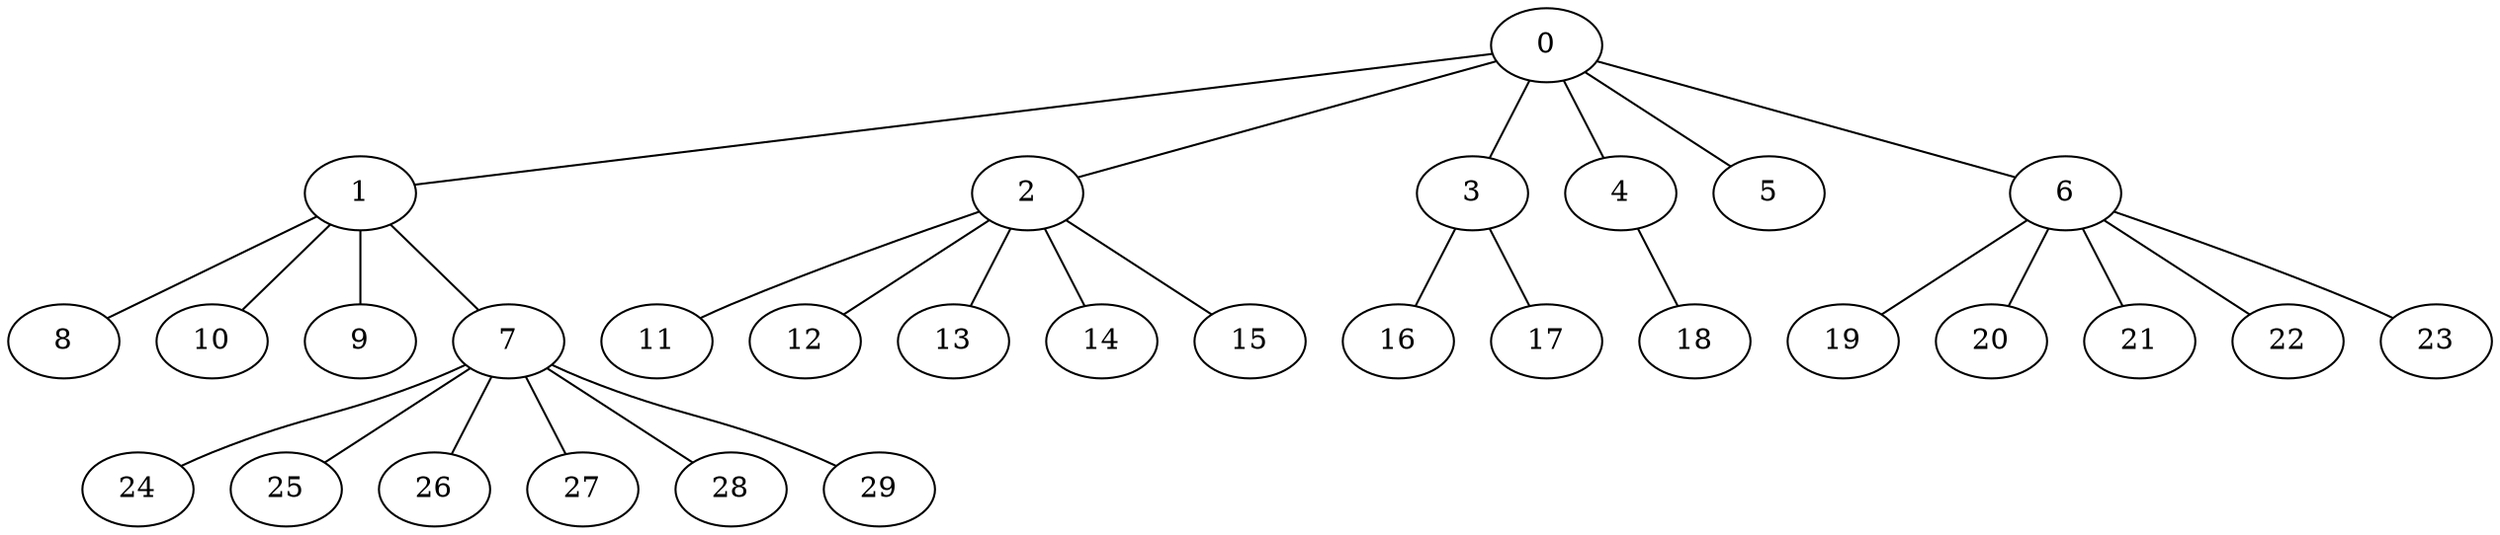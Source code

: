 
graph graphname {
    0 -- 1
0 -- 2
0 -- 3
0 -- 4
0 -- 5
0 -- 6
1 -- 8
1 -- 10
1 -- 9
1 -- 7
2 -- 11
2 -- 12
2 -- 13
2 -- 14
2 -- 15
3 -- 16
3 -- 17
4 -- 18
6 -- 19
6 -- 20
6 -- 21
6 -- 22
6 -- 23
7 -- 24
7 -- 25
7 -- 26
7 -- 27
7 -- 28
7 -- 29

}
